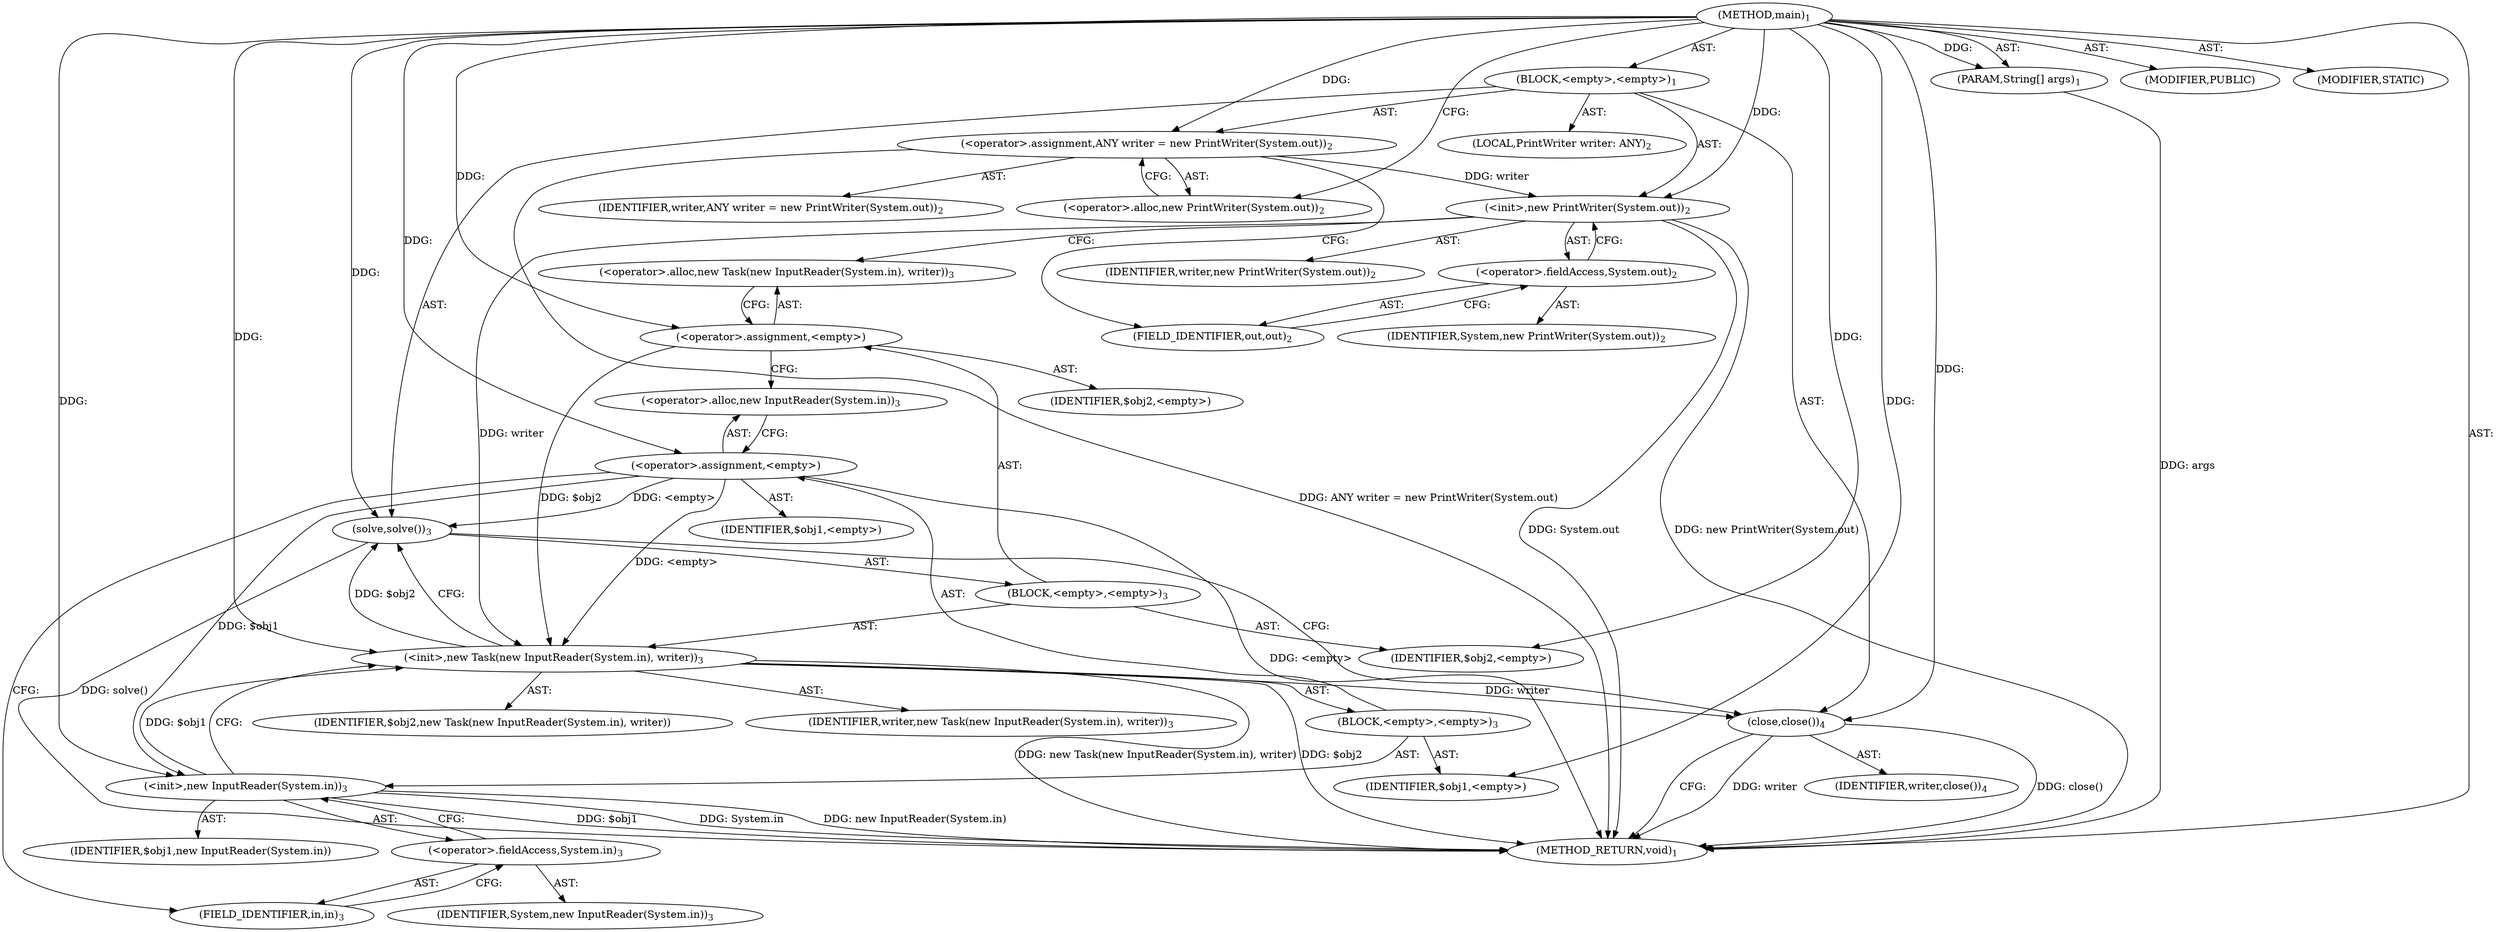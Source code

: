 digraph "main" {  
"19" [label = <(METHOD,main)<SUB>1</SUB>> ]
"20" [label = <(PARAM,String[] args)<SUB>1</SUB>> ]
"21" [label = <(BLOCK,&lt;empty&gt;,&lt;empty&gt;)<SUB>1</SUB>> ]
"4" [label = <(LOCAL,PrintWriter writer: ANY)<SUB>2</SUB>> ]
"22" [label = <(&lt;operator&gt;.assignment,ANY writer = new PrintWriter(System.out))<SUB>2</SUB>> ]
"23" [label = <(IDENTIFIER,writer,ANY writer = new PrintWriter(System.out))<SUB>2</SUB>> ]
"24" [label = <(&lt;operator&gt;.alloc,new PrintWriter(System.out))<SUB>2</SUB>> ]
"25" [label = <(&lt;init&gt;,new PrintWriter(System.out))<SUB>2</SUB>> ]
"3" [label = <(IDENTIFIER,writer,new PrintWriter(System.out))<SUB>2</SUB>> ]
"26" [label = <(&lt;operator&gt;.fieldAccess,System.out)<SUB>2</SUB>> ]
"27" [label = <(IDENTIFIER,System,new PrintWriter(System.out))<SUB>2</SUB>> ]
"28" [label = <(FIELD_IDENTIFIER,out,out)<SUB>2</SUB>> ]
"29" [label = <(solve,solve())<SUB>3</SUB>> ]
"30" [label = <(BLOCK,&lt;empty&gt;,&lt;empty&gt;)<SUB>3</SUB>> ]
"31" [label = <(&lt;operator&gt;.assignment,&lt;empty&gt;)> ]
"32" [label = <(IDENTIFIER,$obj2,&lt;empty&gt;)> ]
"33" [label = <(&lt;operator&gt;.alloc,new Task(new InputReader(System.in), writer))<SUB>3</SUB>> ]
"34" [label = <(&lt;init&gt;,new Task(new InputReader(System.in), writer))<SUB>3</SUB>> ]
"35" [label = <(IDENTIFIER,$obj2,new Task(new InputReader(System.in), writer))> ]
"36" [label = <(BLOCK,&lt;empty&gt;,&lt;empty&gt;)<SUB>3</SUB>> ]
"37" [label = <(&lt;operator&gt;.assignment,&lt;empty&gt;)> ]
"38" [label = <(IDENTIFIER,$obj1,&lt;empty&gt;)> ]
"39" [label = <(&lt;operator&gt;.alloc,new InputReader(System.in))<SUB>3</SUB>> ]
"40" [label = <(&lt;init&gt;,new InputReader(System.in))<SUB>3</SUB>> ]
"41" [label = <(IDENTIFIER,$obj1,new InputReader(System.in))> ]
"42" [label = <(&lt;operator&gt;.fieldAccess,System.in)<SUB>3</SUB>> ]
"43" [label = <(IDENTIFIER,System,new InputReader(System.in))<SUB>3</SUB>> ]
"44" [label = <(FIELD_IDENTIFIER,in,in)<SUB>3</SUB>> ]
"45" [label = <(IDENTIFIER,$obj1,&lt;empty&gt;)> ]
"46" [label = <(IDENTIFIER,writer,new Task(new InputReader(System.in), writer))<SUB>3</SUB>> ]
"47" [label = <(IDENTIFIER,$obj2,&lt;empty&gt;)> ]
"48" [label = <(close,close())<SUB>4</SUB>> ]
"49" [label = <(IDENTIFIER,writer,close())<SUB>4</SUB>> ]
"50" [label = <(MODIFIER,PUBLIC)> ]
"51" [label = <(MODIFIER,STATIC)> ]
"52" [label = <(METHOD_RETURN,void)<SUB>1</SUB>> ]
  "19" -> "20"  [ label = "AST: "] 
  "19" -> "21"  [ label = "AST: "] 
  "19" -> "50"  [ label = "AST: "] 
  "19" -> "51"  [ label = "AST: "] 
  "19" -> "52"  [ label = "AST: "] 
  "21" -> "4"  [ label = "AST: "] 
  "21" -> "22"  [ label = "AST: "] 
  "21" -> "25"  [ label = "AST: "] 
  "21" -> "29"  [ label = "AST: "] 
  "21" -> "48"  [ label = "AST: "] 
  "22" -> "23"  [ label = "AST: "] 
  "22" -> "24"  [ label = "AST: "] 
  "25" -> "3"  [ label = "AST: "] 
  "25" -> "26"  [ label = "AST: "] 
  "26" -> "27"  [ label = "AST: "] 
  "26" -> "28"  [ label = "AST: "] 
  "29" -> "30"  [ label = "AST: "] 
  "30" -> "31"  [ label = "AST: "] 
  "30" -> "34"  [ label = "AST: "] 
  "30" -> "47"  [ label = "AST: "] 
  "31" -> "32"  [ label = "AST: "] 
  "31" -> "33"  [ label = "AST: "] 
  "34" -> "35"  [ label = "AST: "] 
  "34" -> "36"  [ label = "AST: "] 
  "34" -> "46"  [ label = "AST: "] 
  "36" -> "37"  [ label = "AST: "] 
  "36" -> "40"  [ label = "AST: "] 
  "36" -> "45"  [ label = "AST: "] 
  "37" -> "38"  [ label = "AST: "] 
  "37" -> "39"  [ label = "AST: "] 
  "40" -> "41"  [ label = "AST: "] 
  "40" -> "42"  [ label = "AST: "] 
  "42" -> "43"  [ label = "AST: "] 
  "42" -> "44"  [ label = "AST: "] 
  "48" -> "49"  [ label = "AST: "] 
  "22" -> "28"  [ label = "CFG: "] 
  "25" -> "33"  [ label = "CFG: "] 
  "29" -> "48"  [ label = "CFG: "] 
  "48" -> "52"  [ label = "CFG: "] 
  "24" -> "22"  [ label = "CFG: "] 
  "26" -> "25"  [ label = "CFG: "] 
  "28" -> "26"  [ label = "CFG: "] 
  "31" -> "39"  [ label = "CFG: "] 
  "34" -> "29"  [ label = "CFG: "] 
  "33" -> "31"  [ label = "CFG: "] 
  "37" -> "44"  [ label = "CFG: "] 
  "40" -> "34"  [ label = "CFG: "] 
  "39" -> "37"  [ label = "CFG: "] 
  "42" -> "40"  [ label = "CFG: "] 
  "44" -> "42"  [ label = "CFG: "] 
  "19" -> "24"  [ label = "CFG: "] 
  "20" -> "52"  [ label = "DDG: args"] 
  "22" -> "52"  [ label = "DDG: ANY writer = new PrintWriter(System.out)"] 
  "25" -> "52"  [ label = "DDG: System.out"] 
  "25" -> "52"  [ label = "DDG: new PrintWriter(System.out)"] 
  "34" -> "52"  [ label = "DDG: $obj2"] 
  "37" -> "52"  [ label = "DDG: &lt;empty&gt;"] 
  "40" -> "52"  [ label = "DDG: $obj1"] 
  "40" -> "52"  [ label = "DDG: System.in"] 
  "40" -> "52"  [ label = "DDG: new InputReader(System.in)"] 
  "34" -> "52"  [ label = "DDG: new Task(new InputReader(System.in), writer)"] 
  "29" -> "52"  [ label = "DDG: solve()"] 
  "48" -> "52"  [ label = "DDG: writer"] 
  "48" -> "52"  [ label = "DDG: close()"] 
  "19" -> "20"  [ label = "DDG: "] 
  "19" -> "22"  [ label = "DDG: "] 
  "22" -> "25"  [ label = "DDG: writer"] 
  "19" -> "25"  [ label = "DDG: "] 
  "37" -> "29"  [ label = "DDG: &lt;empty&gt;"] 
  "34" -> "29"  [ label = "DDG: $obj2"] 
  "19" -> "29"  [ label = "DDG: "] 
  "34" -> "48"  [ label = "DDG: writer"] 
  "19" -> "48"  [ label = "DDG: "] 
  "19" -> "31"  [ label = "DDG: "] 
  "19" -> "47"  [ label = "DDG: "] 
  "31" -> "34"  [ label = "DDG: $obj2"] 
  "19" -> "34"  [ label = "DDG: "] 
  "37" -> "34"  [ label = "DDG: &lt;empty&gt;"] 
  "40" -> "34"  [ label = "DDG: $obj1"] 
  "25" -> "34"  [ label = "DDG: writer"] 
  "19" -> "37"  [ label = "DDG: "] 
  "19" -> "45"  [ label = "DDG: "] 
  "37" -> "40"  [ label = "DDG: $obj1"] 
  "19" -> "40"  [ label = "DDG: "] 
}
